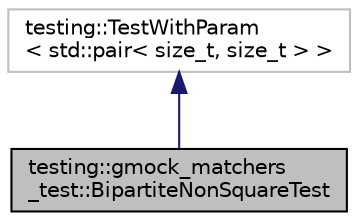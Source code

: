 digraph "testing::gmock_matchers_test::BipartiteNonSquareTest"
{
  edge [fontname="Helvetica",fontsize="10",labelfontname="Helvetica",labelfontsize="10"];
  node [fontname="Helvetica",fontsize="10",shape=record];
  Node1 [label="testing::gmock_matchers\l_test::BipartiteNonSquareTest",height=0.2,width=0.4,color="black", fillcolor="grey75", style="filled", fontcolor="black"];
  Node2 -> Node1 [dir="back",color="midnightblue",fontsize="10",style="solid"];
  Node2 [label="testing::TestWithParam\l\< std::pair\< size_t, size_t \> \>",height=0.2,width=0.4,color="grey75", fillcolor="white", style="filled"];
}
